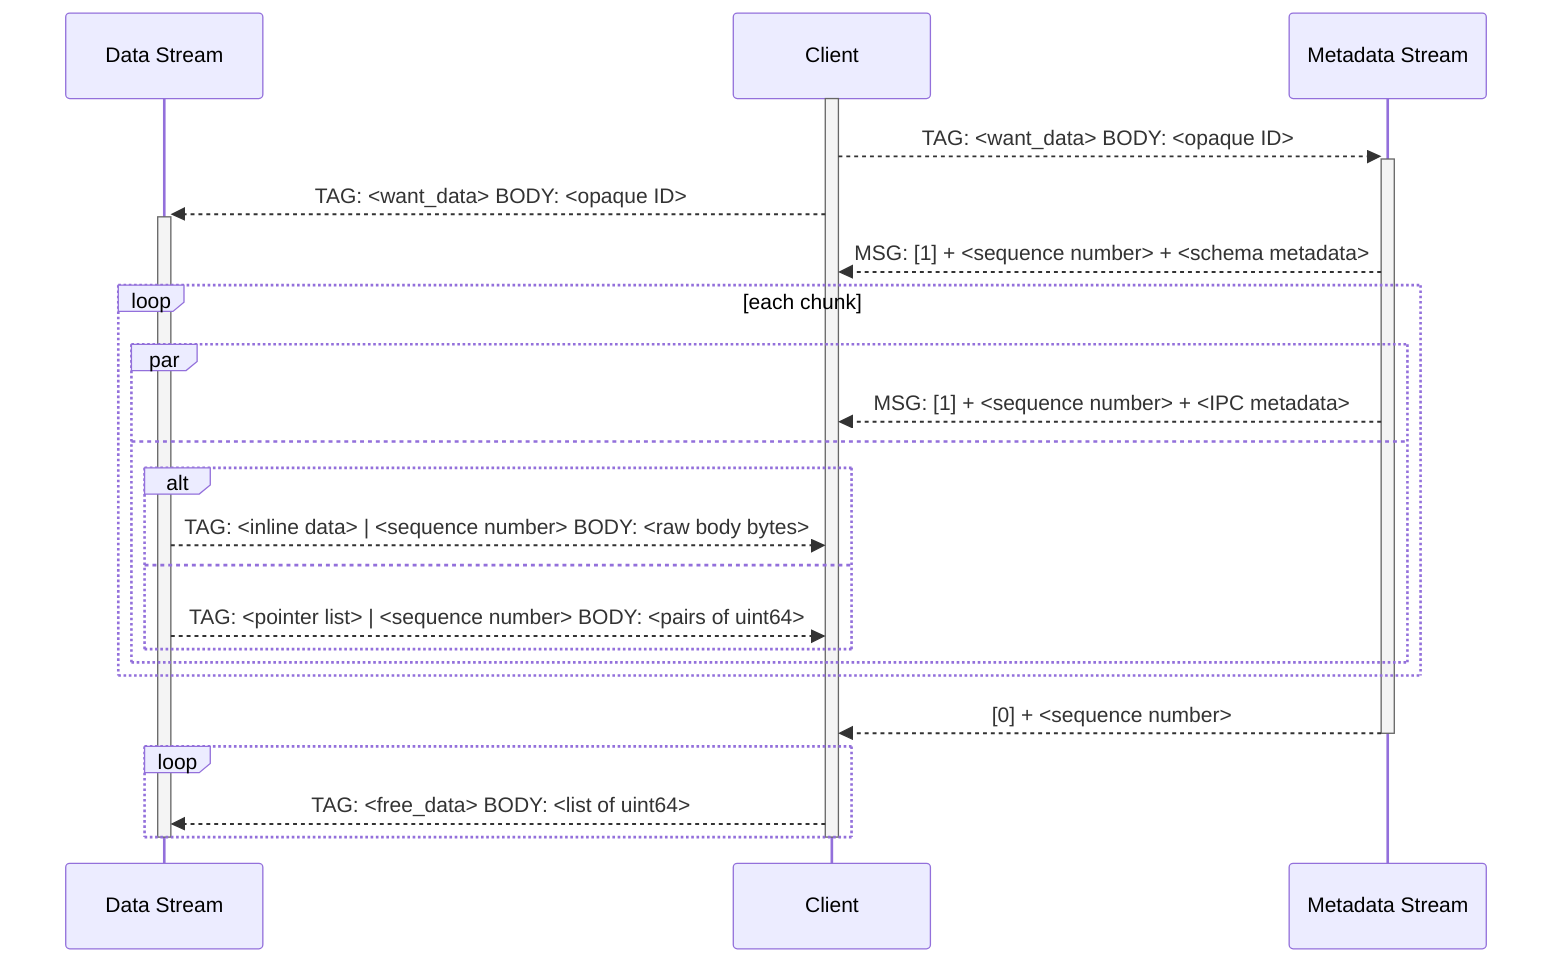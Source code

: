 %% Licensed to the Apache Software Foundation (ASF) under one
%% or more contributor license agreements.  See the NOTICE file
%% distributed with this work for additional information
%% regarding copyright ownership.  The ASF licenses this file
%% to you under the Apache License, Version 2.0 (the
%% "License"); you may not use this file except in compliance
%% with the License.  You may obtain a copy of the License at
%%
%%   http://www.apache.org/licenses/LICENSE-2.0
%%
%% Unless required by applicable law or agreed to in writing,
%% software distributed under the License is distributed on an
%% "AS IS" BASIS, WITHOUT WARRANTIES OR CONDITIONS OF ANY
%% KIND, either express or implied.  See the License for the
%% specific language governing permissions and limitations
%% under the License.

%% To generate the diagram, use mermaid-cli
%% Example: docker run --rm -v $(pwd)/DissociatedIPC:/data minlag/mermaid-cli -i /data/SequenceDiagramSeparate.mmd

sequenceDiagram
  participant D as Data Stream
  participant C as Client
  participant M as Metadata Stream

  activate C
  C-->>+M: TAG: <want_data> BODY: <opaque ID>
  C-->>+D: TAG: <want_data> BODY: <opaque ID>
  M-->>C: MSG: [1] + <sequence number> + <schema metadata>
  loop each chunk
    par
      M-->>C: MSG: [1] + <sequence number> + <IPC metadata>
    and
      alt
        D-->>C: TAG: <inline data> | <sequence number> BODY: <raw body bytes>
      else
        D-->>C: TAG: <pointer list> | <sequence number> BODY: <pairs of uint64>
      end
    end
  end
  M-->>C: [0] + <sequence number>
  deactivate M
  loop
    C-->>D: TAG: <free_data> BODY: <list of uint64>
  end
  deactivate D
  deactivate C